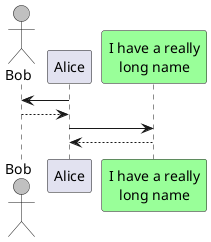 @startuml{plantuml_seq_color.png}
actor Bob #silver
participant Alice
participant "I have a really\nlong name" as Long #99FF99
Alice -> Bob
Alice <-- Bob
Alice -> Long
Alice <-- Long
@enduml
